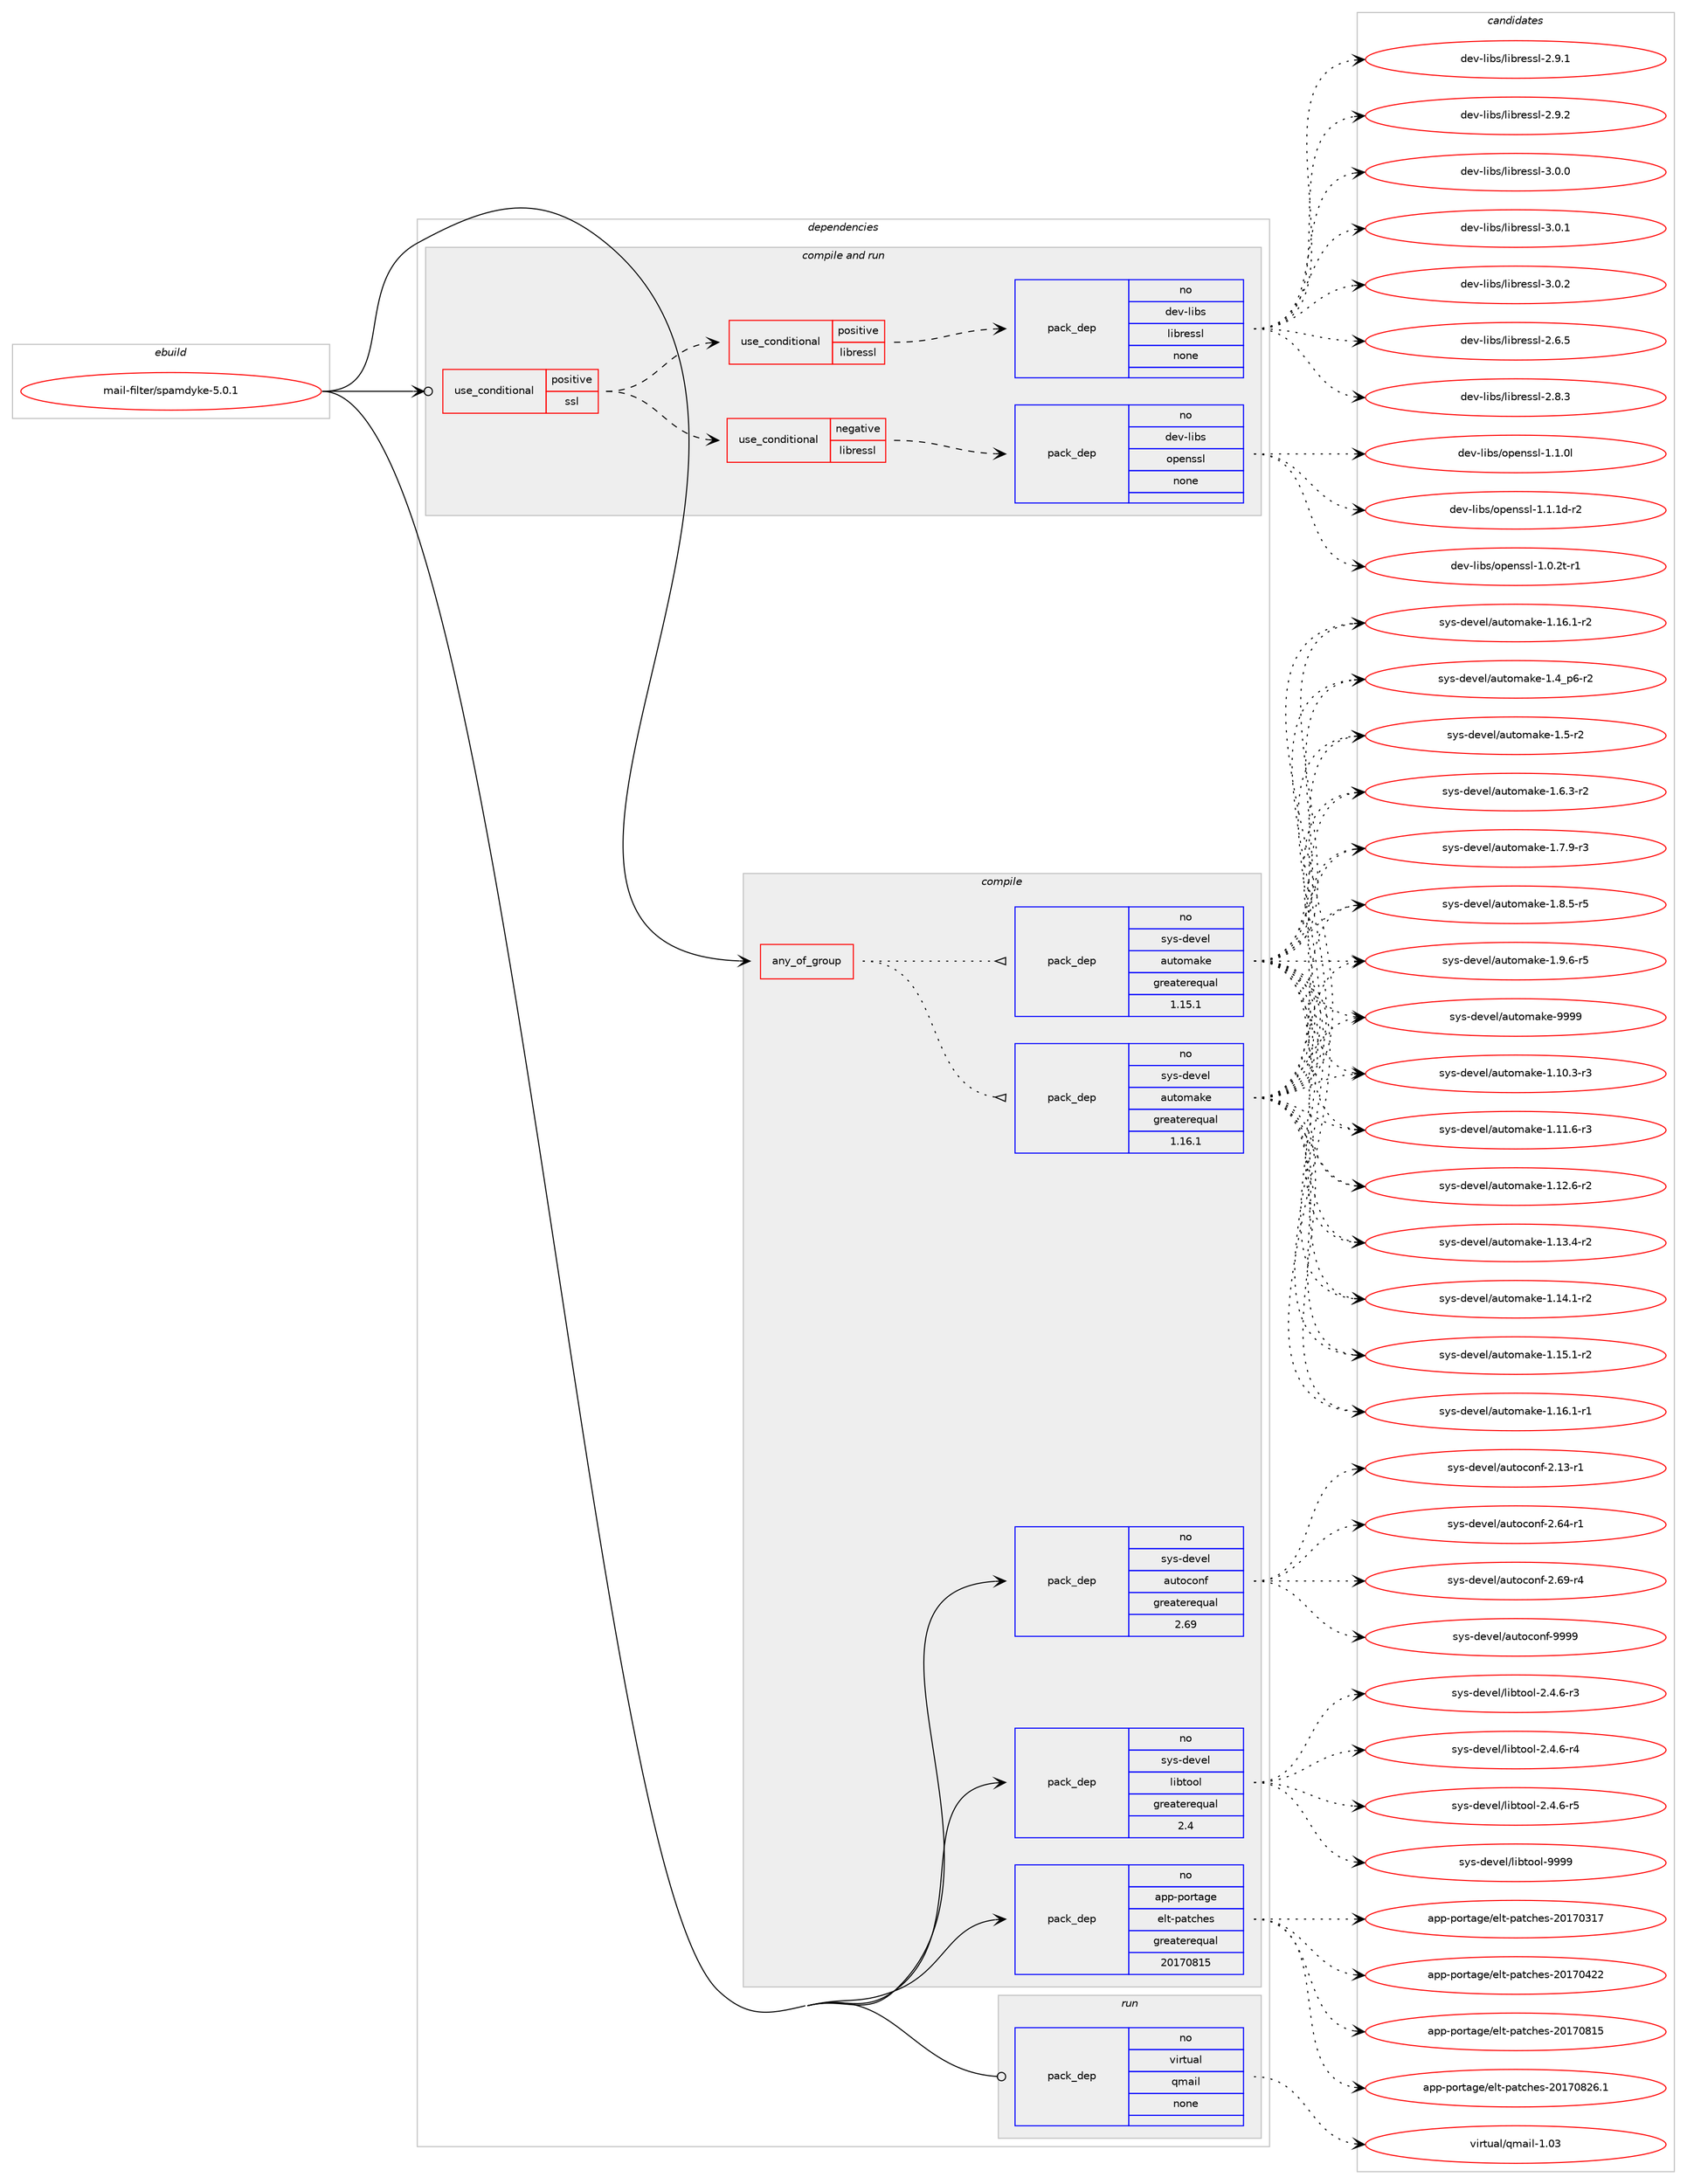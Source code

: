 digraph prolog {

# *************
# Graph options
# *************

newrank=true;
concentrate=true;
compound=true;
graph [rankdir=LR,fontname=Helvetica,fontsize=10,ranksep=1.5];#, ranksep=2.5, nodesep=0.2];
edge  [arrowhead=vee];
node  [fontname=Helvetica,fontsize=10];

# **********
# The ebuild
# **********

subgraph cluster_leftcol {
color=gray;
rank=same;
label=<<i>ebuild</i>>;
id [label="mail-filter/spamdyke-5.0.1", color=red, width=4, href="../mail-filter/spamdyke-5.0.1.svg"];
}

# ****************
# The dependencies
# ****************

subgraph cluster_midcol {
color=gray;
label=<<i>dependencies</i>>;
subgraph cluster_compile {
fillcolor="#eeeeee";
style=filled;
label=<<i>compile</i>>;
subgraph any12996 {
dependency773447 [label=<<TABLE BORDER="0" CELLBORDER="1" CELLSPACING="0" CELLPADDING="4"><TR><TD CELLPADDING="10">any_of_group</TD></TR></TABLE>>, shape=none, color=red];subgraph pack571493 {
dependency773448 [label=<<TABLE BORDER="0" CELLBORDER="1" CELLSPACING="0" CELLPADDING="4" WIDTH="220"><TR><TD ROWSPAN="6" CELLPADDING="30">pack_dep</TD></TR><TR><TD WIDTH="110">no</TD></TR><TR><TD>sys-devel</TD></TR><TR><TD>automake</TD></TR><TR><TD>greaterequal</TD></TR><TR><TD>1.16.1</TD></TR></TABLE>>, shape=none, color=blue];
}
dependency773447:e -> dependency773448:w [weight=20,style="dotted",arrowhead="oinv"];
subgraph pack571494 {
dependency773449 [label=<<TABLE BORDER="0" CELLBORDER="1" CELLSPACING="0" CELLPADDING="4" WIDTH="220"><TR><TD ROWSPAN="6" CELLPADDING="30">pack_dep</TD></TR><TR><TD WIDTH="110">no</TD></TR><TR><TD>sys-devel</TD></TR><TR><TD>automake</TD></TR><TR><TD>greaterequal</TD></TR><TR><TD>1.15.1</TD></TR></TABLE>>, shape=none, color=blue];
}
dependency773447:e -> dependency773449:w [weight=20,style="dotted",arrowhead="oinv"];
}
id:e -> dependency773447:w [weight=20,style="solid",arrowhead="vee"];
subgraph pack571495 {
dependency773450 [label=<<TABLE BORDER="0" CELLBORDER="1" CELLSPACING="0" CELLPADDING="4" WIDTH="220"><TR><TD ROWSPAN="6" CELLPADDING="30">pack_dep</TD></TR><TR><TD WIDTH="110">no</TD></TR><TR><TD>app-portage</TD></TR><TR><TD>elt-patches</TD></TR><TR><TD>greaterequal</TD></TR><TR><TD>20170815</TD></TR></TABLE>>, shape=none, color=blue];
}
id:e -> dependency773450:w [weight=20,style="solid",arrowhead="vee"];
subgraph pack571496 {
dependency773451 [label=<<TABLE BORDER="0" CELLBORDER="1" CELLSPACING="0" CELLPADDING="4" WIDTH="220"><TR><TD ROWSPAN="6" CELLPADDING="30">pack_dep</TD></TR><TR><TD WIDTH="110">no</TD></TR><TR><TD>sys-devel</TD></TR><TR><TD>autoconf</TD></TR><TR><TD>greaterequal</TD></TR><TR><TD>2.69</TD></TR></TABLE>>, shape=none, color=blue];
}
id:e -> dependency773451:w [weight=20,style="solid",arrowhead="vee"];
subgraph pack571497 {
dependency773452 [label=<<TABLE BORDER="0" CELLBORDER="1" CELLSPACING="0" CELLPADDING="4" WIDTH="220"><TR><TD ROWSPAN="6" CELLPADDING="30">pack_dep</TD></TR><TR><TD WIDTH="110">no</TD></TR><TR><TD>sys-devel</TD></TR><TR><TD>libtool</TD></TR><TR><TD>greaterequal</TD></TR><TR><TD>2.4</TD></TR></TABLE>>, shape=none, color=blue];
}
id:e -> dependency773452:w [weight=20,style="solid",arrowhead="vee"];
}
subgraph cluster_compileandrun {
fillcolor="#eeeeee";
style=filled;
label=<<i>compile and run</i>>;
subgraph cond188546 {
dependency773453 [label=<<TABLE BORDER="0" CELLBORDER="1" CELLSPACING="0" CELLPADDING="4"><TR><TD ROWSPAN="3" CELLPADDING="10">use_conditional</TD></TR><TR><TD>positive</TD></TR><TR><TD>ssl</TD></TR></TABLE>>, shape=none, color=red];
subgraph cond188547 {
dependency773454 [label=<<TABLE BORDER="0" CELLBORDER="1" CELLSPACING="0" CELLPADDING="4"><TR><TD ROWSPAN="3" CELLPADDING="10">use_conditional</TD></TR><TR><TD>negative</TD></TR><TR><TD>libressl</TD></TR></TABLE>>, shape=none, color=red];
subgraph pack571498 {
dependency773455 [label=<<TABLE BORDER="0" CELLBORDER="1" CELLSPACING="0" CELLPADDING="4" WIDTH="220"><TR><TD ROWSPAN="6" CELLPADDING="30">pack_dep</TD></TR><TR><TD WIDTH="110">no</TD></TR><TR><TD>dev-libs</TD></TR><TR><TD>openssl</TD></TR><TR><TD>none</TD></TR><TR><TD></TD></TR></TABLE>>, shape=none, color=blue];
}
dependency773454:e -> dependency773455:w [weight=20,style="dashed",arrowhead="vee"];
}
dependency773453:e -> dependency773454:w [weight=20,style="dashed",arrowhead="vee"];
subgraph cond188548 {
dependency773456 [label=<<TABLE BORDER="0" CELLBORDER="1" CELLSPACING="0" CELLPADDING="4"><TR><TD ROWSPAN="3" CELLPADDING="10">use_conditional</TD></TR><TR><TD>positive</TD></TR><TR><TD>libressl</TD></TR></TABLE>>, shape=none, color=red];
subgraph pack571499 {
dependency773457 [label=<<TABLE BORDER="0" CELLBORDER="1" CELLSPACING="0" CELLPADDING="4" WIDTH="220"><TR><TD ROWSPAN="6" CELLPADDING="30">pack_dep</TD></TR><TR><TD WIDTH="110">no</TD></TR><TR><TD>dev-libs</TD></TR><TR><TD>libressl</TD></TR><TR><TD>none</TD></TR><TR><TD></TD></TR></TABLE>>, shape=none, color=blue];
}
dependency773456:e -> dependency773457:w [weight=20,style="dashed",arrowhead="vee"];
}
dependency773453:e -> dependency773456:w [weight=20,style="dashed",arrowhead="vee"];
}
id:e -> dependency773453:w [weight=20,style="solid",arrowhead="odotvee"];
}
subgraph cluster_run {
fillcolor="#eeeeee";
style=filled;
label=<<i>run</i>>;
subgraph pack571500 {
dependency773458 [label=<<TABLE BORDER="0" CELLBORDER="1" CELLSPACING="0" CELLPADDING="4" WIDTH="220"><TR><TD ROWSPAN="6" CELLPADDING="30">pack_dep</TD></TR><TR><TD WIDTH="110">no</TD></TR><TR><TD>virtual</TD></TR><TR><TD>qmail</TD></TR><TR><TD>none</TD></TR><TR><TD></TD></TR></TABLE>>, shape=none, color=blue];
}
id:e -> dependency773458:w [weight=20,style="solid",arrowhead="odot"];
}
}

# **************
# The candidates
# **************

subgraph cluster_choices {
rank=same;
color=gray;
label=<<i>candidates</i>>;

subgraph choice571493 {
color=black;
nodesep=1;
choice11512111545100101118101108479711711611110997107101454946494846514511451 [label="sys-devel/automake-1.10.3-r3", color=red, width=4,href="../sys-devel/automake-1.10.3-r3.svg"];
choice11512111545100101118101108479711711611110997107101454946494946544511451 [label="sys-devel/automake-1.11.6-r3", color=red, width=4,href="../sys-devel/automake-1.11.6-r3.svg"];
choice11512111545100101118101108479711711611110997107101454946495046544511450 [label="sys-devel/automake-1.12.6-r2", color=red, width=4,href="../sys-devel/automake-1.12.6-r2.svg"];
choice11512111545100101118101108479711711611110997107101454946495146524511450 [label="sys-devel/automake-1.13.4-r2", color=red, width=4,href="../sys-devel/automake-1.13.4-r2.svg"];
choice11512111545100101118101108479711711611110997107101454946495246494511450 [label="sys-devel/automake-1.14.1-r2", color=red, width=4,href="../sys-devel/automake-1.14.1-r2.svg"];
choice11512111545100101118101108479711711611110997107101454946495346494511450 [label="sys-devel/automake-1.15.1-r2", color=red, width=4,href="../sys-devel/automake-1.15.1-r2.svg"];
choice11512111545100101118101108479711711611110997107101454946495446494511449 [label="sys-devel/automake-1.16.1-r1", color=red, width=4,href="../sys-devel/automake-1.16.1-r1.svg"];
choice11512111545100101118101108479711711611110997107101454946495446494511450 [label="sys-devel/automake-1.16.1-r2", color=red, width=4,href="../sys-devel/automake-1.16.1-r2.svg"];
choice115121115451001011181011084797117116111109971071014549465295112544511450 [label="sys-devel/automake-1.4_p6-r2", color=red, width=4,href="../sys-devel/automake-1.4_p6-r2.svg"];
choice11512111545100101118101108479711711611110997107101454946534511450 [label="sys-devel/automake-1.5-r2", color=red, width=4,href="../sys-devel/automake-1.5-r2.svg"];
choice115121115451001011181011084797117116111109971071014549465446514511450 [label="sys-devel/automake-1.6.3-r2", color=red, width=4,href="../sys-devel/automake-1.6.3-r2.svg"];
choice115121115451001011181011084797117116111109971071014549465546574511451 [label="sys-devel/automake-1.7.9-r3", color=red, width=4,href="../sys-devel/automake-1.7.9-r3.svg"];
choice115121115451001011181011084797117116111109971071014549465646534511453 [label="sys-devel/automake-1.8.5-r5", color=red, width=4,href="../sys-devel/automake-1.8.5-r5.svg"];
choice115121115451001011181011084797117116111109971071014549465746544511453 [label="sys-devel/automake-1.9.6-r5", color=red, width=4,href="../sys-devel/automake-1.9.6-r5.svg"];
choice115121115451001011181011084797117116111109971071014557575757 [label="sys-devel/automake-9999", color=red, width=4,href="../sys-devel/automake-9999.svg"];
dependency773448:e -> choice11512111545100101118101108479711711611110997107101454946494846514511451:w [style=dotted,weight="100"];
dependency773448:e -> choice11512111545100101118101108479711711611110997107101454946494946544511451:w [style=dotted,weight="100"];
dependency773448:e -> choice11512111545100101118101108479711711611110997107101454946495046544511450:w [style=dotted,weight="100"];
dependency773448:e -> choice11512111545100101118101108479711711611110997107101454946495146524511450:w [style=dotted,weight="100"];
dependency773448:e -> choice11512111545100101118101108479711711611110997107101454946495246494511450:w [style=dotted,weight="100"];
dependency773448:e -> choice11512111545100101118101108479711711611110997107101454946495346494511450:w [style=dotted,weight="100"];
dependency773448:e -> choice11512111545100101118101108479711711611110997107101454946495446494511449:w [style=dotted,weight="100"];
dependency773448:e -> choice11512111545100101118101108479711711611110997107101454946495446494511450:w [style=dotted,weight="100"];
dependency773448:e -> choice115121115451001011181011084797117116111109971071014549465295112544511450:w [style=dotted,weight="100"];
dependency773448:e -> choice11512111545100101118101108479711711611110997107101454946534511450:w [style=dotted,weight="100"];
dependency773448:e -> choice115121115451001011181011084797117116111109971071014549465446514511450:w [style=dotted,weight="100"];
dependency773448:e -> choice115121115451001011181011084797117116111109971071014549465546574511451:w [style=dotted,weight="100"];
dependency773448:e -> choice115121115451001011181011084797117116111109971071014549465646534511453:w [style=dotted,weight="100"];
dependency773448:e -> choice115121115451001011181011084797117116111109971071014549465746544511453:w [style=dotted,weight="100"];
dependency773448:e -> choice115121115451001011181011084797117116111109971071014557575757:w [style=dotted,weight="100"];
}
subgraph choice571494 {
color=black;
nodesep=1;
choice11512111545100101118101108479711711611110997107101454946494846514511451 [label="sys-devel/automake-1.10.3-r3", color=red, width=4,href="../sys-devel/automake-1.10.3-r3.svg"];
choice11512111545100101118101108479711711611110997107101454946494946544511451 [label="sys-devel/automake-1.11.6-r3", color=red, width=4,href="../sys-devel/automake-1.11.6-r3.svg"];
choice11512111545100101118101108479711711611110997107101454946495046544511450 [label="sys-devel/automake-1.12.6-r2", color=red, width=4,href="../sys-devel/automake-1.12.6-r2.svg"];
choice11512111545100101118101108479711711611110997107101454946495146524511450 [label="sys-devel/automake-1.13.4-r2", color=red, width=4,href="../sys-devel/automake-1.13.4-r2.svg"];
choice11512111545100101118101108479711711611110997107101454946495246494511450 [label="sys-devel/automake-1.14.1-r2", color=red, width=4,href="../sys-devel/automake-1.14.1-r2.svg"];
choice11512111545100101118101108479711711611110997107101454946495346494511450 [label="sys-devel/automake-1.15.1-r2", color=red, width=4,href="../sys-devel/automake-1.15.1-r2.svg"];
choice11512111545100101118101108479711711611110997107101454946495446494511449 [label="sys-devel/automake-1.16.1-r1", color=red, width=4,href="../sys-devel/automake-1.16.1-r1.svg"];
choice11512111545100101118101108479711711611110997107101454946495446494511450 [label="sys-devel/automake-1.16.1-r2", color=red, width=4,href="../sys-devel/automake-1.16.1-r2.svg"];
choice115121115451001011181011084797117116111109971071014549465295112544511450 [label="sys-devel/automake-1.4_p6-r2", color=red, width=4,href="../sys-devel/automake-1.4_p6-r2.svg"];
choice11512111545100101118101108479711711611110997107101454946534511450 [label="sys-devel/automake-1.5-r2", color=red, width=4,href="../sys-devel/automake-1.5-r2.svg"];
choice115121115451001011181011084797117116111109971071014549465446514511450 [label="sys-devel/automake-1.6.3-r2", color=red, width=4,href="../sys-devel/automake-1.6.3-r2.svg"];
choice115121115451001011181011084797117116111109971071014549465546574511451 [label="sys-devel/automake-1.7.9-r3", color=red, width=4,href="../sys-devel/automake-1.7.9-r3.svg"];
choice115121115451001011181011084797117116111109971071014549465646534511453 [label="sys-devel/automake-1.8.5-r5", color=red, width=4,href="../sys-devel/automake-1.8.5-r5.svg"];
choice115121115451001011181011084797117116111109971071014549465746544511453 [label="sys-devel/automake-1.9.6-r5", color=red, width=4,href="../sys-devel/automake-1.9.6-r5.svg"];
choice115121115451001011181011084797117116111109971071014557575757 [label="sys-devel/automake-9999", color=red, width=4,href="../sys-devel/automake-9999.svg"];
dependency773449:e -> choice11512111545100101118101108479711711611110997107101454946494846514511451:w [style=dotted,weight="100"];
dependency773449:e -> choice11512111545100101118101108479711711611110997107101454946494946544511451:w [style=dotted,weight="100"];
dependency773449:e -> choice11512111545100101118101108479711711611110997107101454946495046544511450:w [style=dotted,weight="100"];
dependency773449:e -> choice11512111545100101118101108479711711611110997107101454946495146524511450:w [style=dotted,weight="100"];
dependency773449:e -> choice11512111545100101118101108479711711611110997107101454946495246494511450:w [style=dotted,weight="100"];
dependency773449:e -> choice11512111545100101118101108479711711611110997107101454946495346494511450:w [style=dotted,weight="100"];
dependency773449:e -> choice11512111545100101118101108479711711611110997107101454946495446494511449:w [style=dotted,weight="100"];
dependency773449:e -> choice11512111545100101118101108479711711611110997107101454946495446494511450:w [style=dotted,weight="100"];
dependency773449:e -> choice115121115451001011181011084797117116111109971071014549465295112544511450:w [style=dotted,weight="100"];
dependency773449:e -> choice11512111545100101118101108479711711611110997107101454946534511450:w [style=dotted,weight="100"];
dependency773449:e -> choice115121115451001011181011084797117116111109971071014549465446514511450:w [style=dotted,weight="100"];
dependency773449:e -> choice115121115451001011181011084797117116111109971071014549465546574511451:w [style=dotted,weight="100"];
dependency773449:e -> choice115121115451001011181011084797117116111109971071014549465646534511453:w [style=dotted,weight="100"];
dependency773449:e -> choice115121115451001011181011084797117116111109971071014549465746544511453:w [style=dotted,weight="100"];
dependency773449:e -> choice115121115451001011181011084797117116111109971071014557575757:w [style=dotted,weight="100"];
}
subgraph choice571495 {
color=black;
nodesep=1;
choice97112112451121111141169710310147101108116451129711699104101115455048495548514955 [label="app-portage/elt-patches-20170317", color=red, width=4,href="../app-portage/elt-patches-20170317.svg"];
choice97112112451121111141169710310147101108116451129711699104101115455048495548525050 [label="app-portage/elt-patches-20170422", color=red, width=4,href="../app-portage/elt-patches-20170422.svg"];
choice97112112451121111141169710310147101108116451129711699104101115455048495548564953 [label="app-portage/elt-patches-20170815", color=red, width=4,href="../app-portage/elt-patches-20170815.svg"];
choice971121124511211111411697103101471011081164511297116991041011154550484955485650544649 [label="app-portage/elt-patches-20170826.1", color=red, width=4,href="../app-portage/elt-patches-20170826.1.svg"];
dependency773450:e -> choice97112112451121111141169710310147101108116451129711699104101115455048495548514955:w [style=dotted,weight="100"];
dependency773450:e -> choice97112112451121111141169710310147101108116451129711699104101115455048495548525050:w [style=dotted,weight="100"];
dependency773450:e -> choice97112112451121111141169710310147101108116451129711699104101115455048495548564953:w [style=dotted,weight="100"];
dependency773450:e -> choice971121124511211111411697103101471011081164511297116991041011154550484955485650544649:w [style=dotted,weight="100"];
}
subgraph choice571496 {
color=black;
nodesep=1;
choice1151211154510010111810110847971171161119911111010245504649514511449 [label="sys-devel/autoconf-2.13-r1", color=red, width=4,href="../sys-devel/autoconf-2.13-r1.svg"];
choice1151211154510010111810110847971171161119911111010245504654524511449 [label="sys-devel/autoconf-2.64-r1", color=red, width=4,href="../sys-devel/autoconf-2.64-r1.svg"];
choice1151211154510010111810110847971171161119911111010245504654574511452 [label="sys-devel/autoconf-2.69-r4", color=red, width=4,href="../sys-devel/autoconf-2.69-r4.svg"];
choice115121115451001011181011084797117116111991111101024557575757 [label="sys-devel/autoconf-9999", color=red, width=4,href="../sys-devel/autoconf-9999.svg"];
dependency773451:e -> choice1151211154510010111810110847971171161119911111010245504649514511449:w [style=dotted,weight="100"];
dependency773451:e -> choice1151211154510010111810110847971171161119911111010245504654524511449:w [style=dotted,weight="100"];
dependency773451:e -> choice1151211154510010111810110847971171161119911111010245504654574511452:w [style=dotted,weight="100"];
dependency773451:e -> choice115121115451001011181011084797117116111991111101024557575757:w [style=dotted,weight="100"];
}
subgraph choice571497 {
color=black;
nodesep=1;
choice1151211154510010111810110847108105981161111111084550465246544511451 [label="sys-devel/libtool-2.4.6-r3", color=red, width=4,href="../sys-devel/libtool-2.4.6-r3.svg"];
choice1151211154510010111810110847108105981161111111084550465246544511452 [label="sys-devel/libtool-2.4.6-r4", color=red, width=4,href="../sys-devel/libtool-2.4.6-r4.svg"];
choice1151211154510010111810110847108105981161111111084550465246544511453 [label="sys-devel/libtool-2.4.6-r5", color=red, width=4,href="../sys-devel/libtool-2.4.6-r5.svg"];
choice1151211154510010111810110847108105981161111111084557575757 [label="sys-devel/libtool-9999", color=red, width=4,href="../sys-devel/libtool-9999.svg"];
dependency773452:e -> choice1151211154510010111810110847108105981161111111084550465246544511451:w [style=dotted,weight="100"];
dependency773452:e -> choice1151211154510010111810110847108105981161111111084550465246544511452:w [style=dotted,weight="100"];
dependency773452:e -> choice1151211154510010111810110847108105981161111111084550465246544511453:w [style=dotted,weight="100"];
dependency773452:e -> choice1151211154510010111810110847108105981161111111084557575757:w [style=dotted,weight="100"];
}
subgraph choice571498 {
color=black;
nodesep=1;
choice1001011184510810598115471111121011101151151084549464846501164511449 [label="dev-libs/openssl-1.0.2t-r1", color=red, width=4,href="../dev-libs/openssl-1.0.2t-r1.svg"];
choice100101118451081059811547111112101110115115108454946494648108 [label="dev-libs/openssl-1.1.0l", color=red, width=4,href="../dev-libs/openssl-1.1.0l.svg"];
choice1001011184510810598115471111121011101151151084549464946491004511450 [label="dev-libs/openssl-1.1.1d-r2", color=red, width=4,href="../dev-libs/openssl-1.1.1d-r2.svg"];
dependency773455:e -> choice1001011184510810598115471111121011101151151084549464846501164511449:w [style=dotted,weight="100"];
dependency773455:e -> choice100101118451081059811547111112101110115115108454946494648108:w [style=dotted,weight="100"];
dependency773455:e -> choice1001011184510810598115471111121011101151151084549464946491004511450:w [style=dotted,weight="100"];
}
subgraph choice571499 {
color=black;
nodesep=1;
choice10010111845108105981154710810598114101115115108455046544653 [label="dev-libs/libressl-2.6.5", color=red, width=4,href="../dev-libs/libressl-2.6.5.svg"];
choice10010111845108105981154710810598114101115115108455046564651 [label="dev-libs/libressl-2.8.3", color=red, width=4,href="../dev-libs/libressl-2.8.3.svg"];
choice10010111845108105981154710810598114101115115108455046574649 [label="dev-libs/libressl-2.9.1", color=red, width=4,href="../dev-libs/libressl-2.9.1.svg"];
choice10010111845108105981154710810598114101115115108455046574650 [label="dev-libs/libressl-2.9.2", color=red, width=4,href="../dev-libs/libressl-2.9.2.svg"];
choice10010111845108105981154710810598114101115115108455146484648 [label="dev-libs/libressl-3.0.0", color=red, width=4,href="../dev-libs/libressl-3.0.0.svg"];
choice10010111845108105981154710810598114101115115108455146484649 [label="dev-libs/libressl-3.0.1", color=red, width=4,href="../dev-libs/libressl-3.0.1.svg"];
choice10010111845108105981154710810598114101115115108455146484650 [label="dev-libs/libressl-3.0.2", color=red, width=4,href="../dev-libs/libressl-3.0.2.svg"];
dependency773457:e -> choice10010111845108105981154710810598114101115115108455046544653:w [style=dotted,weight="100"];
dependency773457:e -> choice10010111845108105981154710810598114101115115108455046564651:w [style=dotted,weight="100"];
dependency773457:e -> choice10010111845108105981154710810598114101115115108455046574649:w [style=dotted,weight="100"];
dependency773457:e -> choice10010111845108105981154710810598114101115115108455046574650:w [style=dotted,weight="100"];
dependency773457:e -> choice10010111845108105981154710810598114101115115108455146484648:w [style=dotted,weight="100"];
dependency773457:e -> choice10010111845108105981154710810598114101115115108455146484649:w [style=dotted,weight="100"];
dependency773457:e -> choice10010111845108105981154710810598114101115115108455146484650:w [style=dotted,weight="100"];
}
subgraph choice571500 {
color=black;
nodesep=1;
choice1181051141161179710847113109971051084549464851 [label="virtual/qmail-1.03", color=red, width=4,href="../virtual/qmail-1.03.svg"];
dependency773458:e -> choice1181051141161179710847113109971051084549464851:w [style=dotted,weight="100"];
}
}

}
